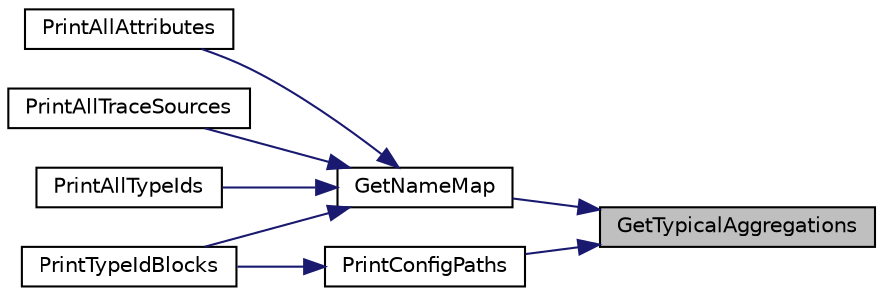 digraph "GetTypicalAggregations"
{
 // LATEX_PDF_SIZE
  edge [fontname="Helvetica",fontsize="10",labelfontname="Helvetica",labelfontsize="10"];
  node [fontname="Helvetica",fontsize="10",shape=record];
  rankdir="RL";
  Node1 [label="GetTypicalAggregations",height=0.2,width=0.4,color="black", fillcolor="grey75", style="filled", fontcolor="black",tooltip="Register aggregation relationships that are not automatically detected by this introspection program."];
  Node1 -> Node2 [dir="back",color="midnightblue",fontsize="10",style="solid",fontname="Helvetica"];
  Node2 [label="GetNameMap",height=0.2,width=0.4,color="black", fillcolor="white", style="filled",URL="$print-introspected-doxygen_8cc.html#a196946b40d2e3c6afe86088e17076d3e",tooltip="Create a map from the class names to their index in the vector of TypeId's so that the names will end..."];
  Node2 -> Node3 [dir="back",color="midnightblue",fontsize="10",style="solid",fontname="Helvetica"];
  Node3 [label="PrintAllAttributes",height=0.2,width=0.4,color="black", fillcolor="white", style="filled",URL="$print-introspected-doxygen_8cc.html#a6582b74e79d2b00f171c8e644108bc87",tooltip="Print the list of all Attributes."];
  Node2 -> Node4 [dir="back",color="midnightblue",fontsize="10",style="solid",fontname="Helvetica"];
  Node4 [label="PrintAllTraceSources",height=0.2,width=0.4,color="black", fillcolor="white", style="filled",URL="$print-introspected-doxygen_8cc.html#a23d80244adcc8de3ea7f21080a6d9bbe",tooltip="Print the list of all Trace sources."];
  Node2 -> Node5 [dir="back",color="midnightblue",fontsize="10",style="solid",fontname="Helvetica"];
  Node5 [label="PrintAllTypeIds",height=0.2,width=0.4,color="black", fillcolor="white", style="filled",URL="$print-introspected-doxygen_8cc.html#ace05c489c3a08800a0bfbadb8d4867de",tooltip="Print the list of all TypeIds."];
  Node2 -> Node6 [dir="back",color="midnightblue",fontsize="10",style="solid",fontname="Helvetica"];
  Node6 [label="PrintTypeIdBlocks",height=0.2,width=0.4,color="black", fillcolor="white", style="filled",URL="$print-introspected-doxygen_8cc.html#a62645d02d71b5d1622ccb9f16d5fa412",tooltip="Print the doxy block for each TypeId."];
  Node1 -> Node7 [dir="back",color="midnightblue",fontsize="10",style="solid",fontname="Helvetica"];
  Node7 [label="PrintConfigPaths",height=0.2,width=0.4,color="black", fillcolor="white", style="filled",URL="$print-introspected-doxygen_8cc.html#aca1ed0ddeb1938b79f432a8f05a07905",tooltip="Print config paths."];
  Node7 -> Node6 [dir="back",color="midnightblue",fontsize="10",style="solid",fontname="Helvetica"];
}

